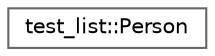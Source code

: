 digraph "类继承关系图"
{
 // LATEX_PDF_SIZE
  bgcolor="transparent";
  edge [fontname=Helvetica,fontsize=10,labelfontname=Helvetica,labelfontsize=10];
  node [fontname=Helvetica,fontsize=10,shape=box,height=0.2,width=0.4];
  rankdir="LR";
  Node0 [id="Node000000",label="test_list::Person",height=0.2,width=0.4,color="grey40", fillcolor="white", style="filled",URL="$structtest__list_1_1_person.html",tooltip=" "];
}
